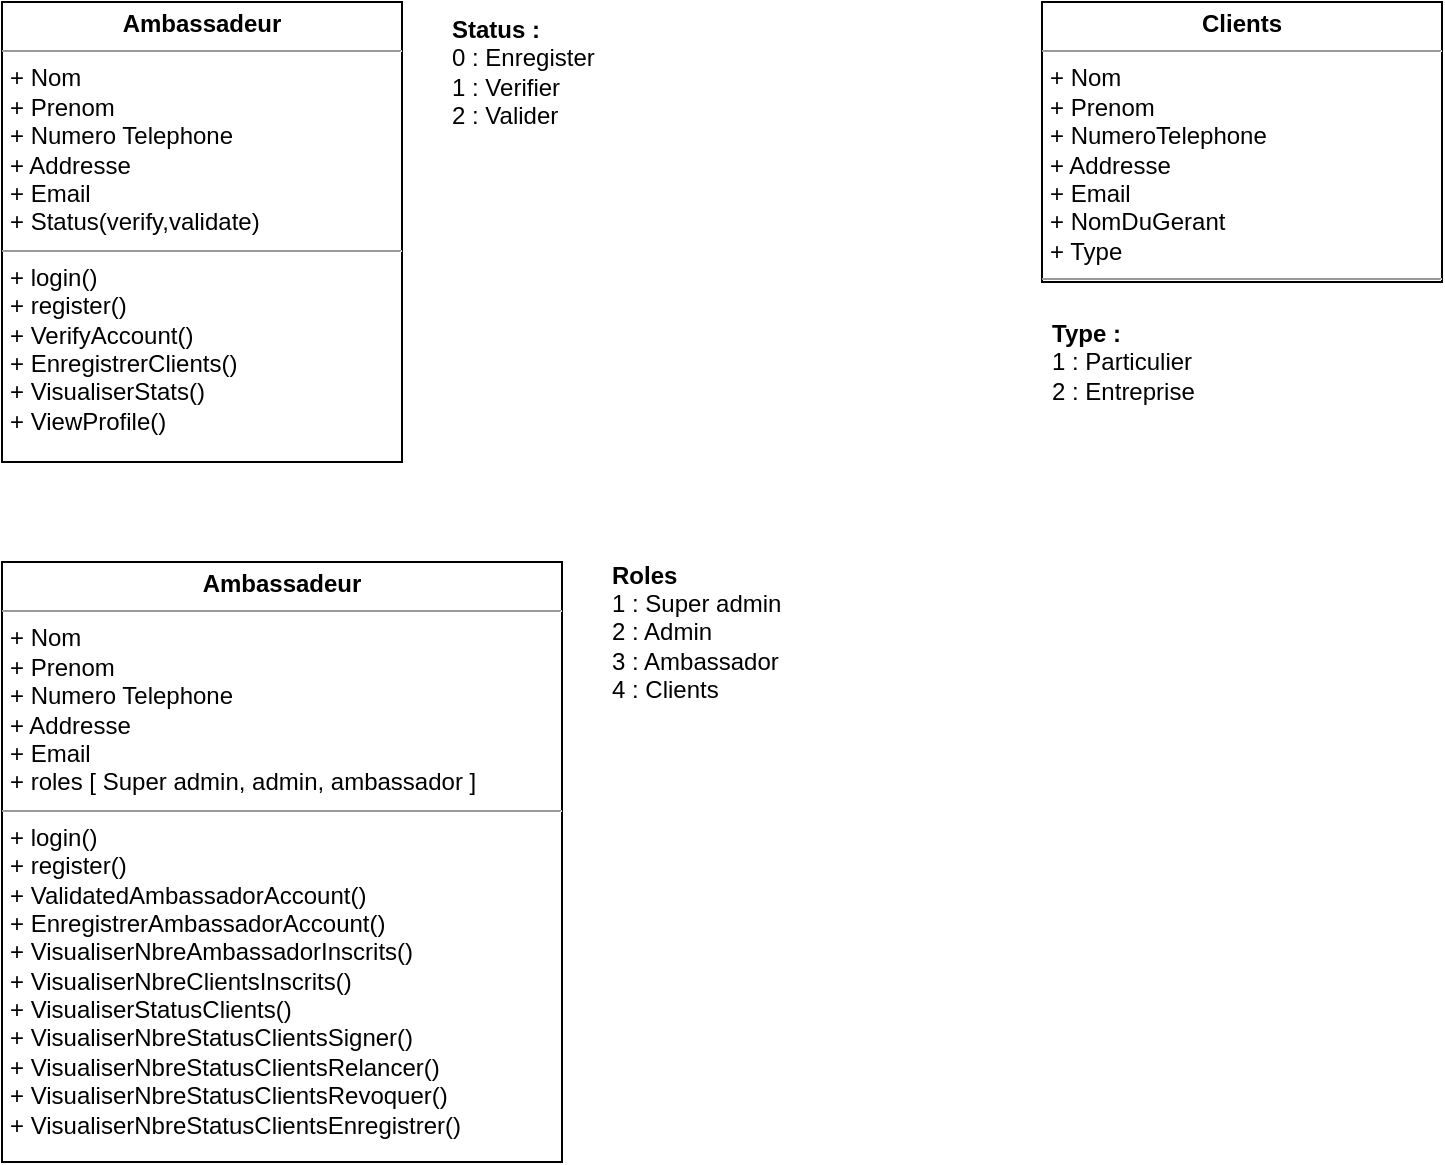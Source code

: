 <mxfile version="21.6.1" type="github">
  <diagram name="Page-1" id="iZuLCiUokokaPt_VczLj">
    <mxGraphModel dx="1114" dy="594" grid="1" gridSize="10" guides="1" tooltips="1" connect="1" arrows="1" fold="1" page="1" pageScale="1" pageWidth="1169" pageHeight="827" math="0" shadow="0">
      <root>
        <mxCell id="0" />
        <mxCell id="1" parent="0" />
        <mxCell id="NJ2zE-8yaapH1AiK4PD_-1" value="&lt;p style=&quot;margin:0px;margin-top:4px;text-align:center;&quot;&gt;&lt;b&gt;Ambassadeur&lt;/b&gt;&lt;/p&gt;&lt;hr size=&quot;1&quot;&gt;&lt;p style=&quot;margin:0px;margin-left:4px;&quot;&gt;+ Nom&lt;/p&gt;&lt;p style=&quot;margin:0px;margin-left:4px;&quot;&gt;+ Prenom&lt;/p&gt;&lt;p style=&quot;margin:0px;margin-left:4px;&quot;&gt;+ Numero Telephone&lt;/p&gt;&lt;p style=&quot;margin:0px;margin-left:4px;&quot;&gt;+ Addresse&lt;/p&gt;&lt;p style=&quot;margin:0px;margin-left:4px;&quot;&gt;+ Email&lt;/p&gt;&lt;p style=&quot;margin:0px;margin-left:4px;&quot;&gt;+ Status(verify,validate)&lt;/p&gt;&lt;hr size=&quot;1&quot;&gt;&lt;p style=&quot;margin:0px;margin-left:4px;&quot;&gt;+ login()&lt;/p&gt;&lt;p style=&quot;margin:0px;margin-left:4px;&quot;&gt;+ register()&lt;/p&gt;&lt;p style=&quot;margin:0px;margin-left:4px;&quot;&gt;+ VerifyAccount()&lt;/p&gt;&lt;p style=&quot;margin:0px;margin-left:4px;&quot;&gt;+ EnregistrerClients()&lt;/p&gt;&lt;p style=&quot;margin:0px;margin-left:4px;&quot;&gt;+ VisualiserStats()&lt;/p&gt;&lt;p style=&quot;margin:0px;margin-left:4px;&quot;&gt;+ ViewProfile()&lt;/p&gt;" style="verticalAlign=top;align=left;overflow=fill;fontSize=12;fontFamily=Helvetica;html=1;whiteSpace=wrap;" vertex="1" parent="1">
          <mxGeometry x="80" y="40" width="200" height="230" as="geometry" />
        </mxCell>
        <mxCell id="NJ2zE-8yaapH1AiK4PD_-2" value="&lt;p style=&quot;margin:0px;margin-top:4px;text-align:center;&quot;&gt;&lt;b&gt;Clients&lt;/b&gt;&lt;/p&gt;&lt;hr size=&quot;1&quot;&gt;&lt;p style=&quot;margin:0px;margin-left:4px;&quot;&gt;+ Nom&lt;/p&gt;&lt;p style=&quot;margin:0px;margin-left:4px;&quot;&gt;+ Prenom&lt;/p&gt;&lt;p style=&quot;margin:0px;margin-left:4px;&quot;&gt;+ NumeroTelephone&lt;/p&gt;&lt;p style=&quot;margin:0px;margin-left:4px;&quot;&gt;+ Addresse&lt;/p&gt;&lt;p style=&quot;margin:0px;margin-left:4px;&quot;&gt;+ Email&lt;/p&gt;&lt;p style=&quot;margin:0px;margin-left:4px;&quot;&gt;+ NomDuGerant&lt;/p&gt;&lt;p style=&quot;margin:0px;margin-left:4px;&quot;&gt;+ Type&lt;/p&gt;&lt;hr size=&quot;1&quot;&gt;&lt;p style=&quot;margin:0px;margin-left:4px;&quot;&gt;&lt;br&gt;&lt;/p&gt;" style="verticalAlign=top;align=left;overflow=fill;fontSize=12;fontFamily=Helvetica;html=1;whiteSpace=wrap;" vertex="1" parent="1">
          <mxGeometry x="600" y="40" width="200" height="140" as="geometry" />
        </mxCell>
        <mxCell id="NJ2zE-8yaapH1AiK4PD_-3" value="&lt;p style=&quot;margin:0px;margin-top:4px;text-align:center;&quot;&gt;&lt;b&gt;Ambassadeur&lt;/b&gt;&lt;/p&gt;&lt;hr size=&quot;1&quot;&gt;&lt;p style=&quot;margin:0px;margin-left:4px;&quot;&gt;+ Nom&lt;/p&gt;&lt;p style=&quot;margin:0px;margin-left:4px;&quot;&gt;+ Prenom&lt;/p&gt;&lt;p style=&quot;margin:0px;margin-left:4px;&quot;&gt;+ Numero Telephone&lt;/p&gt;&lt;p style=&quot;margin:0px;margin-left:4px;&quot;&gt;+ Addresse&lt;/p&gt;&lt;p style=&quot;margin:0px;margin-left:4px;&quot;&gt;+ Email&lt;/p&gt;&lt;p style=&quot;margin:0px;margin-left:4px;&quot;&gt;+ roles [ Super admin, admin, ambassador ]&amp;nbsp;&lt;/p&gt;&lt;hr size=&quot;1&quot;&gt;&lt;p style=&quot;margin:0px;margin-left:4px;&quot;&gt;+ login()&lt;/p&gt;&lt;p style=&quot;margin:0px;margin-left:4px;&quot;&gt;+ register()&lt;/p&gt;&lt;p style=&quot;margin:0px;margin-left:4px;&quot;&gt;+ ValidatedAmbassadorAccount()&lt;/p&gt;&lt;p style=&quot;margin:0px;margin-left:4px;&quot;&gt;+ EnregistrerAmbassadorAccount()&lt;/p&gt;&lt;p style=&quot;margin:0px;margin-left:4px;&quot;&gt;+ VisualiserNbreAmbassadorInscrits()&lt;/p&gt;&lt;p style=&quot;margin:0px;margin-left:4px;&quot;&gt;+ VisualiserNbreClientsInscrits()&lt;br&gt;&lt;/p&gt;&lt;p style=&quot;margin:0px;margin-left:4px;&quot;&gt;+ VisualiserStatusClients()&lt;br&gt;&lt;/p&gt;&lt;p style=&quot;margin:0px;margin-left:4px;&quot;&gt;+ VisualiserNbreStatusClientsSigner()&lt;br&gt;&lt;/p&gt;&lt;p style=&quot;border-color: var(--border-color); margin: 0px 0px 0px 4px;&quot;&gt;+ VisualiserNbreStatusClientsRelancer()&lt;/p&gt;&lt;p style=&quot;border-color: var(--border-color); margin: 0px 0px 0px 4px;&quot;&gt;+ VisualiserNbreStatusClientsRevoquer()&lt;br&gt;&lt;/p&gt;&lt;p style=&quot;border-color: var(--border-color); margin: 0px 0px 0px 4px;&quot;&gt;+ VisualiserNbreStatusClientsEnregistrer()&lt;br&gt;&lt;/p&gt;" style="verticalAlign=top;align=left;overflow=fill;fontSize=12;fontFamily=Helvetica;html=1;whiteSpace=wrap;" vertex="1" parent="1">
          <mxGeometry x="80" y="320" width="280" height="300" as="geometry" />
        </mxCell>
        <mxCell id="NJ2zE-8yaapH1AiK4PD_-4" value="Status :&lt;br&gt;&lt;span style=&quot;font-weight: normal;&quot;&gt;0 : Enregister&lt;br&gt;&lt;/span&gt;&lt;div style=&quot;&quot;&gt;&lt;span style=&quot;font-weight: normal;&quot;&gt;1 : Verifier&lt;/span&gt;&lt;/div&gt;&lt;div style=&quot;&quot;&gt;&lt;span style=&quot;font-weight: normal;&quot;&gt;2 : Valider&lt;/span&gt;&lt;/div&gt;" style="text;align=left;fontStyle=1;verticalAlign=middle;spacingLeft=3;spacingRight=3;strokeColor=none;rotatable=0;points=[[0,0.5],[1,0.5]];portConstraint=eastwest;html=1;" vertex="1" parent="1">
          <mxGeometry x="300" y="40" width="130" height="70" as="geometry" />
        </mxCell>
        <mxCell id="NJ2zE-8yaapH1AiK4PD_-5" value="Roles&lt;br&gt;&lt;span style=&quot;font-weight: normal;&quot;&gt;1 : Super admin&lt;br&gt;&lt;/span&gt;&lt;div style=&quot;&quot;&gt;&lt;span style=&quot;font-weight: normal;&quot;&gt;2 : Admin&lt;/span&gt;&lt;/div&gt;&lt;div style=&quot;&quot;&gt;&lt;span style=&quot;font-weight: normal;&quot;&gt;3 : Ambassador&lt;/span&gt;&lt;/div&gt;&lt;div style=&quot;&quot;&gt;&lt;span style=&quot;font-weight: normal;&quot;&gt;4 : Clients&lt;/span&gt;&lt;/div&gt;" style="text;align=left;fontStyle=1;verticalAlign=middle;spacingLeft=3;spacingRight=3;strokeColor=none;rotatable=0;points=[[0,0.5],[1,0.5]];portConstraint=eastwest;html=1;" vertex="1" parent="1">
          <mxGeometry x="380" y="320" width="200" height="69" as="geometry" />
        </mxCell>
        <mxCell id="NJ2zE-8yaapH1AiK4PD_-6" value="Type :&lt;span style=&quot;font-weight: normal;&quot;&gt;&lt;br&gt;&lt;/span&gt;&lt;div style=&quot;&quot;&gt;&lt;span style=&quot;font-weight: normal;&quot;&gt;1 : Particulier&lt;/span&gt;&lt;/div&gt;&lt;div style=&quot;&quot;&gt;&lt;span style=&quot;font-weight: normal;&quot;&gt;2 : Entreprise&lt;/span&gt;&lt;/div&gt;" style="text;align=left;fontStyle=1;verticalAlign=middle;spacingLeft=3;spacingRight=3;strokeColor=none;rotatable=0;points=[[0,0.5],[1,0.5]];portConstraint=eastwest;html=1;" vertex="1" parent="1">
          <mxGeometry x="600" y="190" width="130" height="60" as="geometry" />
        </mxCell>
      </root>
    </mxGraphModel>
  </diagram>
</mxfile>
